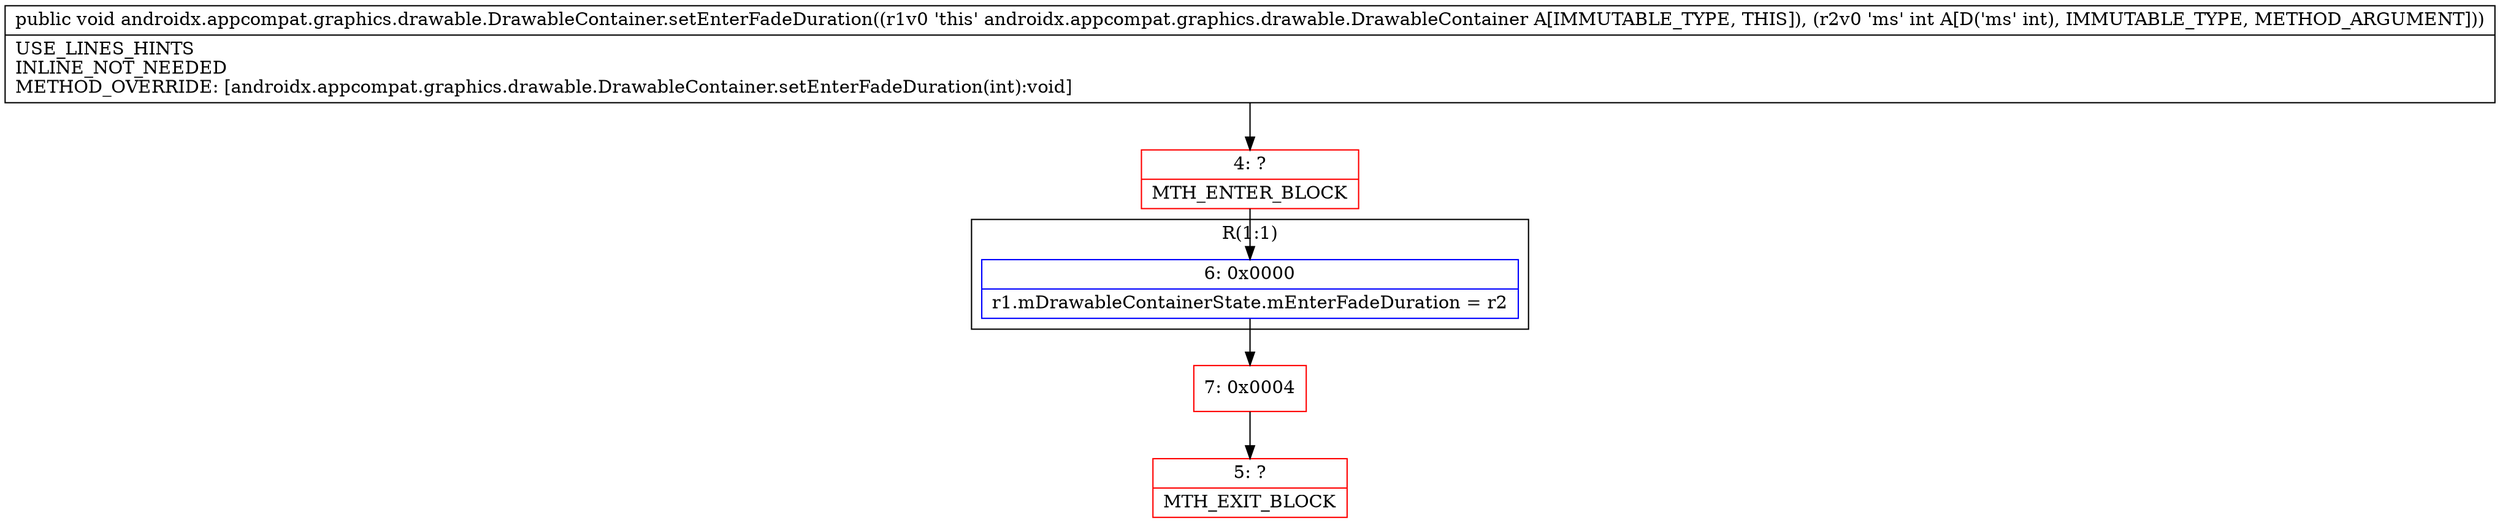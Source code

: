 digraph "CFG forandroidx.appcompat.graphics.drawable.DrawableContainer.setEnterFadeDuration(I)V" {
subgraph cluster_Region_146842292 {
label = "R(1:1)";
node [shape=record,color=blue];
Node_6 [shape=record,label="{6\:\ 0x0000|r1.mDrawableContainerState.mEnterFadeDuration = r2\l}"];
}
Node_4 [shape=record,color=red,label="{4\:\ ?|MTH_ENTER_BLOCK\l}"];
Node_7 [shape=record,color=red,label="{7\:\ 0x0004}"];
Node_5 [shape=record,color=red,label="{5\:\ ?|MTH_EXIT_BLOCK\l}"];
MethodNode[shape=record,label="{public void androidx.appcompat.graphics.drawable.DrawableContainer.setEnterFadeDuration((r1v0 'this' androidx.appcompat.graphics.drawable.DrawableContainer A[IMMUTABLE_TYPE, THIS]), (r2v0 'ms' int A[D('ms' int), IMMUTABLE_TYPE, METHOD_ARGUMENT]))  | USE_LINES_HINTS\lINLINE_NOT_NEEDED\lMETHOD_OVERRIDE: [androidx.appcompat.graphics.drawable.DrawableContainer.setEnterFadeDuration(int):void]\l}"];
MethodNode -> Node_4;Node_6 -> Node_7;
Node_4 -> Node_6;
Node_7 -> Node_5;
}

